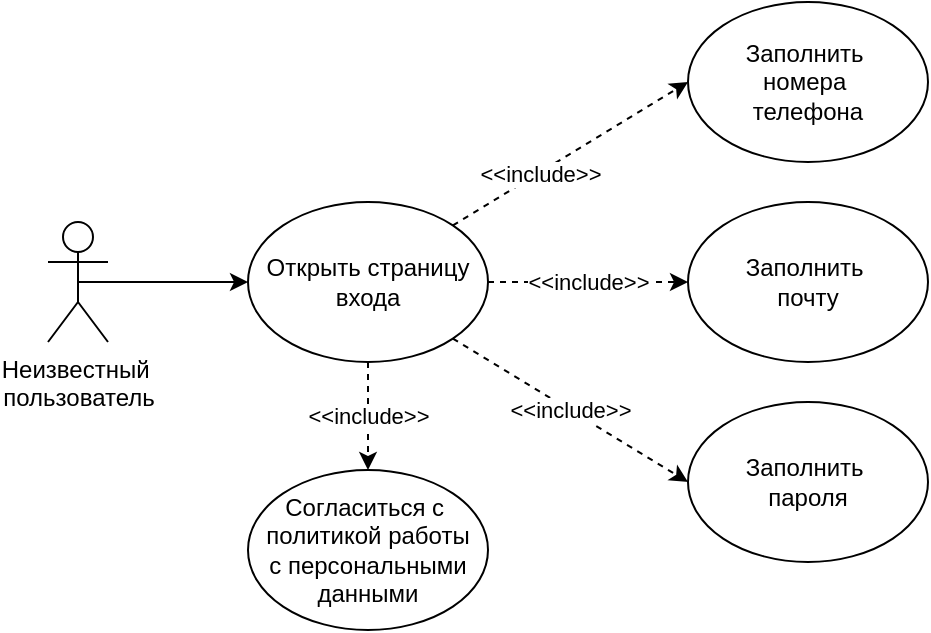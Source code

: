 <mxfile>
    <diagram id="VpNJYUi2JoIzdKcuqj6z" name="Страница 1">
        <mxGraphModel dx="906" dy="537" grid="1" gridSize="10" guides="1" tooltips="1" connect="1" arrows="1" fold="1" page="1" pageScale="1" pageWidth="1169" pageHeight="827" math="0" shadow="0">
            <root>
                <mxCell id="0"/>
                <mxCell id="1" parent="0"/>
                <mxCell id="9" style="edgeStyle=none;html=1;exitX=0.5;exitY=0.5;exitDx=0;exitDy=0;exitPerimeter=0;entryX=0;entryY=0.5;entryDx=0;entryDy=0;" parent="1" source="2" target="5" edge="1">
                    <mxGeometry relative="1" as="geometry"/>
                </mxCell>
                <mxCell id="2" value="Неизвестный&amp;nbsp;&lt;br&gt;пользователь" style="shape=umlActor;verticalLabelPosition=bottom;verticalAlign=top;html=1;outlineConnect=0;" parent="1" vertex="1">
                    <mxGeometry x="60" y="250" width="30" height="60" as="geometry"/>
                </mxCell>
                <mxCell id="10" style="edgeStyle=none;html=1;exitX=1;exitY=0;exitDx=0;exitDy=0;entryX=0;entryY=0.5;entryDx=0;entryDy=0;dashed=1;" parent="1" source="5" target="7" edge="1">
                    <mxGeometry relative="1" as="geometry"/>
                </mxCell>
                <mxCell id="12" value="&amp;lt;&amp;lt;include&amp;gt;&amp;gt;" style="edgeLabel;html=1;align=center;verticalAlign=middle;resizable=0;points=[];" parent="10" vertex="1" connectable="0">
                    <mxGeometry x="-0.265" relative="1" as="geometry">
                        <mxPoint as="offset"/>
                    </mxGeometry>
                </mxCell>
                <mxCell id="11" value="&amp;lt;&amp;lt;include&amp;gt;&amp;gt;" style="edgeStyle=none;html=1;exitX=1;exitY=0.5;exitDx=0;exitDy=0;entryX=0;entryY=0.5;entryDx=0;entryDy=0;dashed=1;" parent="1" source="5" target="6" edge="1">
                    <mxGeometry relative="1" as="geometry">
                        <mxPoint x="290" y="360" as="targetPoint"/>
                    </mxGeometry>
                </mxCell>
                <mxCell id="5" value="Открыть страницу входа" style="ellipse;whiteSpace=wrap;html=1;" parent="1" vertex="1">
                    <mxGeometry x="160" y="240" width="120" height="80" as="geometry"/>
                </mxCell>
                <mxCell id="6" value="Заполнить&amp;nbsp;&lt;br&gt;почту" style="ellipse;whiteSpace=wrap;html=1;" parent="1" vertex="1">
                    <mxGeometry x="380" y="240" width="120" height="80" as="geometry"/>
                </mxCell>
                <mxCell id="7" value="Заполнить&amp;nbsp;&lt;br&gt;номера&amp;nbsp;&lt;br&gt;телефона" style="ellipse;whiteSpace=wrap;html=1;" parent="1" vertex="1">
                    <mxGeometry x="380" y="140" width="120" height="80" as="geometry"/>
                </mxCell>
                <mxCell id="15" value="Заполнить&amp;nbsp;&lt;br&gt;пароля" style="ellipse;whiteSpace=wrap;html=1;" parent="1" vertex="1">
                    <mxGeometry x="380" y="340" width="120" height="80" as="geometry"/>
                </mxCell>
                <mxCell id="16" value="&amp;lt;&amp;lt;include&amp;gt;&amp;gt;" style="edgeStyle=none;html=1;exitX=1;exitY=1;exitDx=0;exitDy=0;entryX=0;entryY=0.5;entryDx=0;entryDy=0;dashed=1;" parent="1" source="5" target="15" edge="1">
                    <mxGeometry x="0.002" relative="1" as="geometry">
                        <mxPoint x="390" y="290" as="targetPoint"/>
                        <mxPoint x="290" y="290" as="sourcePoint"/>
                        <mxPoint as="offset"/>
                    </mxGeometry>
                </mxCell>
                <mxCell id="17" value="Согласиться с&amp;nbsp;&lt;br&gt;политикой работы&lt;br&gt;с персональными&lt;br&gt;данными" style="ellipse;whiteSpace=wrap;html=1;" vertex="1" parent="1">
                    <mxGeometry x="160" y="374" width="120" height="80" as="geometry"/>
                </mxCell>
                <mxCell id="18" value="&amp;lt;&amp;lt;include&amp;gt;&amp;gt;" style="edgeStyle=none;html=1;exitX=0.5;exitY=1;exitDx=0;exitDy=0;entryX=0.5;entryY=0;entryDx=0;entryDy=0;dashed=1;" edge="1" parent="1" source="5" target="17">
                    <mxGeometry x="0.002" relative="1" as="geometry">
                        <mxPoint x="437.57" y="511.72" as="targetPoint"/>
                        <mxPoint x="319.996" y="440.004" as="sourcePoint"/>
                        <mxPoint as="offset"/>
                    </mxGeometry>
                </mxCell>
            </root>
        </mxGraphModel>
    </diagram>
</mxfile>